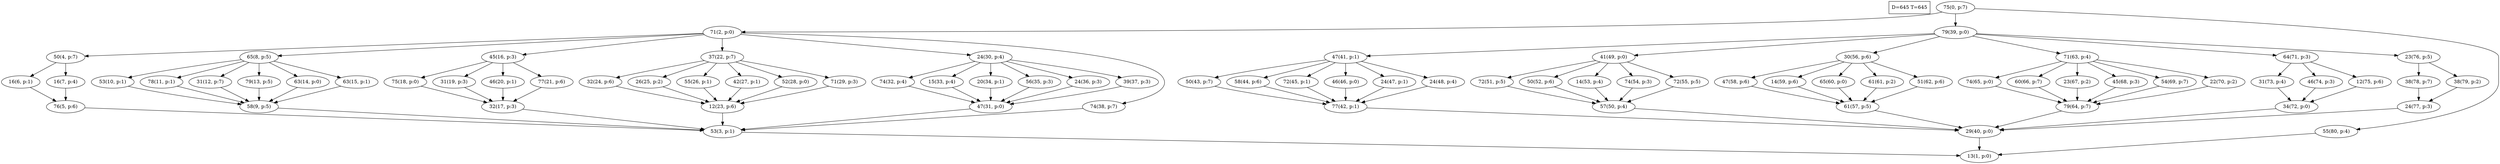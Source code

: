 digraph Task {
i [shape=box, label="D=645 T=645"]; 
0 [label="75(0, p:7)"];
1 [label="13(1, p:0)"];
2 [label="71(2, p:0)"];
3 [label="53(3, p:1)"];
4 [label="50(4, p:7)"];
5 [label="76(5, p:6)"];
6 [label="16(6, p:1)"];
7 [label="16(7, p:4)"];
8 [label="65(8, p:5)"];
9 [label="58(9, p:5)"];
10 [label="53(10, p:1)"];
11 [label="78(11, p:1)"];
12 [label="31(12, p:7)"];
13 [label="79(13, p:5)"];
14 [label="63(14, p:0)"];
15 [label="63(15, p:1)"];
16 [label="45(16, p:3)"];
17 [label="32(17, p:3)"];
18 [label="75(18, p:0)"];
19 [label="31(19, p:3)"];
20 [label="46(20, p:1)"];
21 [label="77(21, p:6)"];
22 [label="37(22, p:7)"];
23 [label="12(23, p:6)"];
24 [label="32(24, p:6)"];
25 [label="26(25, p:2)"];
26 [label="55(26, p:1)"];
27 [label="42(27, p:1)"];
28 [label="52(28, p:0)"];
29 [label="71(29, p:3)"];
30 [label="24(30, p:4)"];
31 [label="47(31, p:0)"];
32 [label="74(32, p:4)"];
33 [label="15(33, p:4)"];
34 [label="20(34, p:1)"];
35 [label="56(35, p:3)"];
36 [label="24(36, p:3)"];
37 [label="39(37, p:3)"];
38 [label="74(38, p:7)"];
39 [label="79(39, p:0)"];
40 [label="29(40, p:0)"];
41 [label="47(41, p:1)"];
42 [label="77(42, p:1)"];
43 [label="50(43, p:7)"];
44 [label="58(44, p:6)"];
45 [label="72(45, p:1)"];
46 [label="46(46, p:0)"];
47 [label="24(47, p:1)"];
48 [label="24(48, p:4)"];
49 [label="41(49, p:0)"];
50 [label="57(50, p:4)"];
51 [label="72(51, p:5)"];
52 [label="50(52, p:6)"];
53 [label="14(53, p:4)"];
54 [label="74(54, p:3)"];
55 [label="72(55, p:5)"];
56 [label="30(56, p:6)"];
57 [label="61(57, p:5)"];
58 [label="47(58, p:6)"];
59 [label="14(59, p:6)"];
60 [label="65(60, p:0)"];
61 [label="61(61, p:2)"];
62 [label="51(62, p:6)"];
63 [label="71(63, p:4)"];
64 [label="79(64, p:7)"];
65 [label="74(65, p:0)"];
66 [label="60(66, p:7)"];
67 [label="23(67, p:2)"];
68 [label="45(68, p:3)"];
69 [label="54(69, p:7)"];
70 [label="22(70, p:2)"];
71 [label="64(71, p:3)"];
72 [label="34(72, p:0)"];
73 [label="31(73, p:4)"];
74 [label="46(74, p:3)"];
75 [label="12(75, p:6)"];
76 [label="23(76, p:5)"];
77 [label="24(77, p:3)"];
78 [label="38(78, p:7)"];
79 [label="38(79, p:2)"];
80 [label="55(80, p:4)"];
0 -> 2;
0 -> 39;
0 -> 80;
2 -> 4;
2 -> 8;
2 -> 16;
2 -> 22;
2 -> 30;
2 -> 38;
3 -> 1;
4 -> 6;
4 -> 7;
5 -> 3;
6 -> 5;
7 -> 5;
8 -> 10;
8 -> 11;
8 -> 12;
8 -> 13;
8 -> 14;
8 -> 15;
9 -> 3;
10 -> 9;
11 -> 9;
12 -> 9;
13 -> 9;
14 -> 9;
15 -> 9;
16 -> 18;
16 -> 19;
16 -> 20;
16 -> 21;
17 -> 3;
18 -> 17;
19 -> 17;
20 -> 17;
21 -> 17;
22 -> 24;
22 -> 25;
22 -> 26;
22 -> 27;
22 -> 28;
22 -> 29;
23 -> 3;
24 -> 23;
25 -> 23;
26 -> 23;
27 -> 23;
28 -> 23;
29 -> 23;
30 -> 32;
30 -> 33;
30 -> 34;
30 -> 35;
30 -> 36;
30 -> 37;
31 -> 3;
32 -> 31;
33 -> 31;
34 -> 31;
35 -> 31;
36 -> 31;
37 -> 31;
38 -> 3;
39 -> 41;
39 -> 49;
39 -> 56;
39 -> 63;
39 -> 71;
39 -> 76;
40 -> 1;
41 -> 43;
41 -> 44;
41 -> 45;
41 -> 46;
41 -> 47;
41 -> 48;
42 -> 40;
43 -> 42;
44 -> 42;
45 -> 42;
46 -> 42;
47 -> 42;
48 -> 42;
49 -> 51;
49 -> 52;
49 -> 53;
49 -> 54;
49 -> 55;
50 -> 40;
51 -> 50;
52 -> 50;
53 -> 50;
54 -> 50;
55 -> 50;
56 -> 58;
56 -> 59;
56 -> 60;
56 -> 61;
56 -> 62;
57 -> 40;
58 -> 57;
59 -> 57;
60 -> 57;
61 -> 57;
62 -> 57;
63 -> 65;
63 -> 66;
63 -> 67;
63 -> 68;
63 -> 69;
63 -> 70;
64 -> 40;
65 -> 64;
66 -> 64;
67 -> 64;
68 -> 64;
69 -> 64;
70 -> 64;
71 -> 73;
71 -> 74;
71 -> 75;
72 -> 40;
73 -> 72;
74 -> 72;
75 -> 72;
76 -> 78;
76 -> 79;
77 -> 40;
78 -> 77;
79 -> 77;
80 -> 1;
}